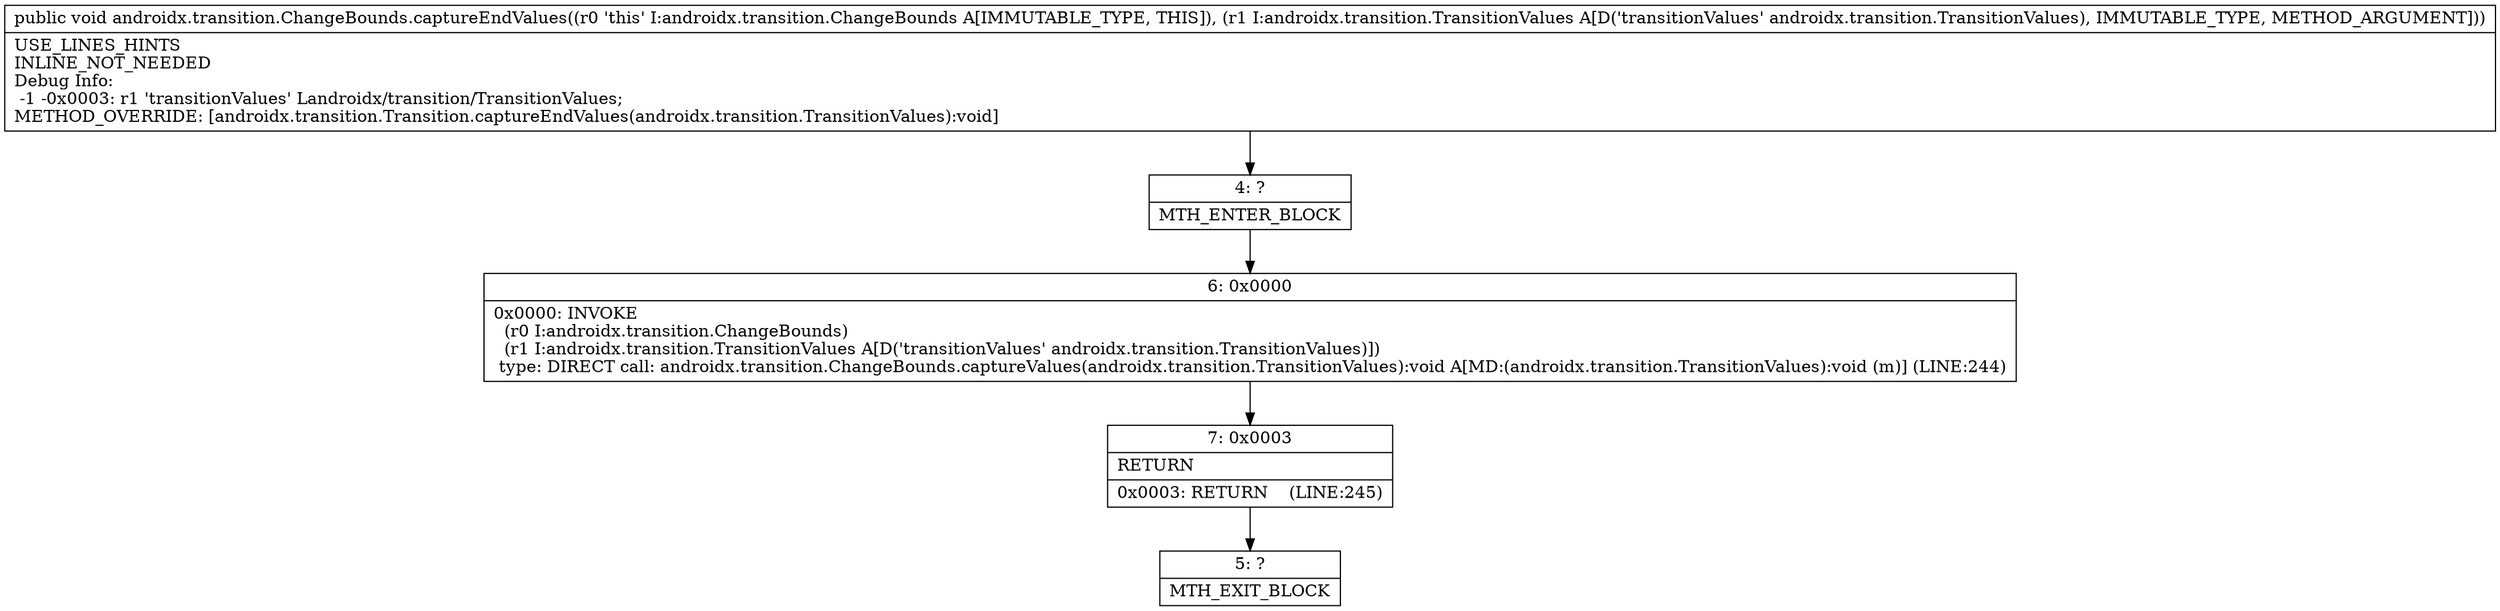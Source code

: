 digraph "CFG forandroidx.transition.ChangeBounds.captureEndValues(Landroidx\/transition\/TransitionValues;)V" {
Node_4 [shape=record,label="{4\:\ ?|MTH_ENTER_BLOCK\l}"];
Node_6 [shape=record,label="{6\:\ 0x0000|0x0000: INVOKE  \l  (r0 I:androidx.transition.ChangeBounds)\l  (r1 I:androidx.transition.TransitionValues A[D('transitionValues' androidx.transition.TransitionValues)])\l type: DIRECT call: androidx.transition.ChangeBounds.captureValues(androidx.transition.TransitionValues):void A[MD:(androidx.transition.TransitionValues):void (m)] (LINE:244)\l}"];
Node_7 [shape=record,label="{7\:\ 0x0003|RETURN\l|0x0003: RETURN    (LINE:245)\l}"];
Node_5 [shape=record,label="{5\:\ ?|MTH_EXIT_BLOCK\l}"];
MethodNode[shape=record,label="{public void androidx.transition.ChangeBounds.captureEndValues((r0 'this' I:androidx.transition.ChangeBounds A[IMMUTABLE_TYPE, THIS]), (r1 I:androidx.transition.TransitionValues A[D('transitionValues' androidx.transition.TransitionValues), IMMUTABLE_TYPE, METHOD_ARGUMENT]))  | USE_LINES_HINTS\lINLINE_NOT_NEEDED\lDebug Info:\l  \-1 \-0x0003: r1 'transitionValues' Landroidx\/transition\/TransitionValues;\lMETHOD_OVERRIDE: [androidx.transition.Transition.captureEndValues(androidx.transition.TransitionValues):void]\l}"];
MethodNode -> Node_4;Node_4 -> Node_6;
Node_6 -> Node_7;
Node_7 -> Node_5;
}


